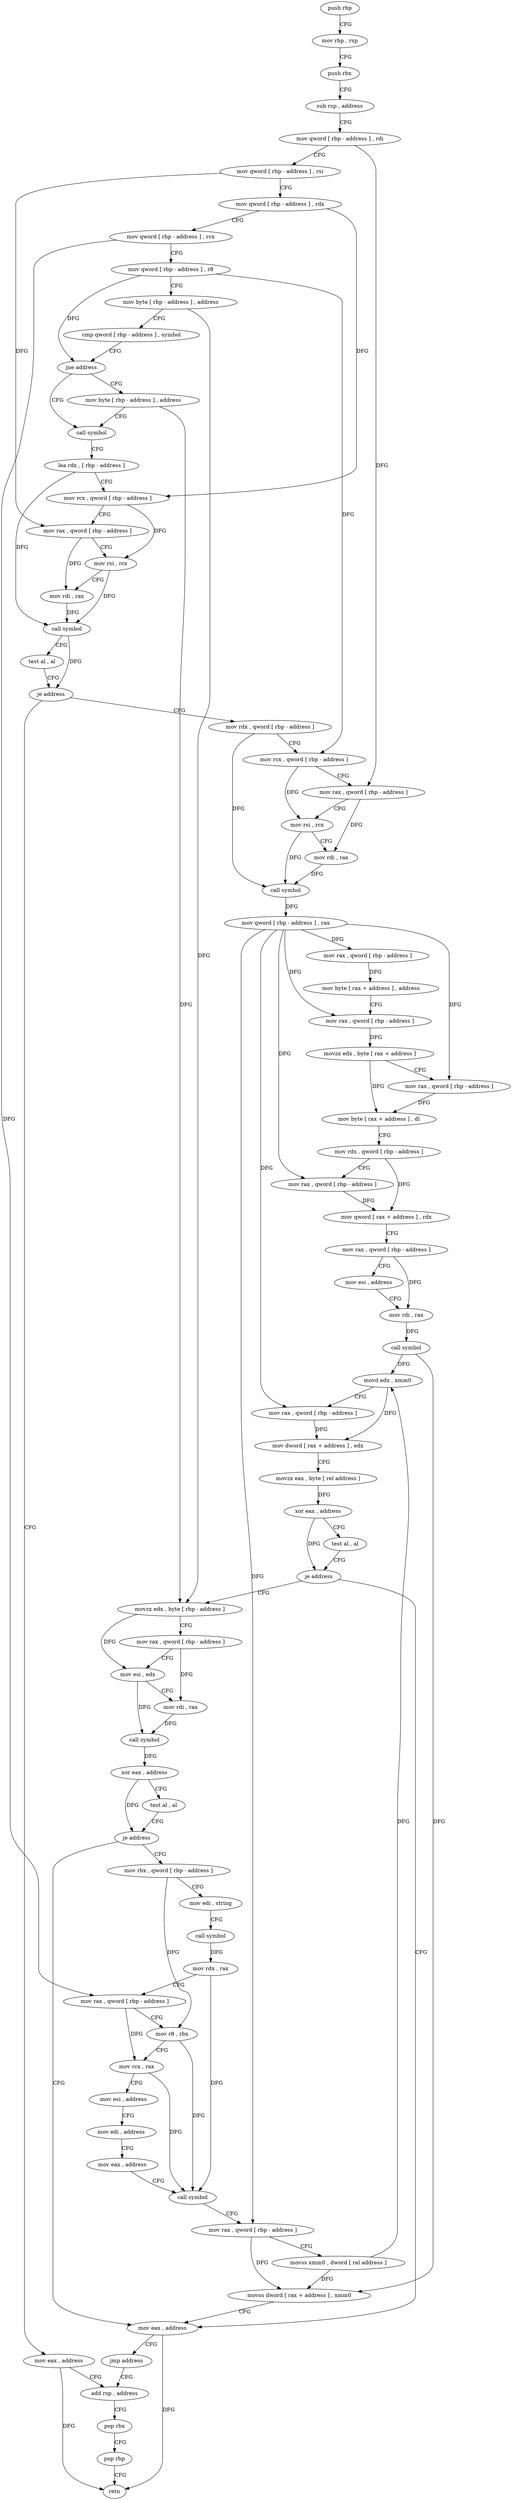 digraph "func" {
"4264845" [label = "push rbp" ]
"4264846" [label = "mov rbp , rsp" ]
"4264849" [label = "push rbx" ]
"4264850" [label = "sub rsp , address" ]
"4264854" [label = "mov qword [ rbp - address ] , rdi" ]
"4264858" [label = "mov qword [ rbp - address ] , rsi" ]
"4264862" [label = "mov qword [ rbp - address ] , rdx" ]
"4264866" [label = "mov qword [ rbp - address ] , rcx" ]
"4264870" [label = "mov qword [ rbp - address ] , r8" ]
"4264874" [label = "mov byte [ rbp - address ] , address" ]
"4264878" [label = "cmp qword [ rbp - address ] , symbol" ]
"4264886" [label = "jne address" ]
"4264892" [label = "call symbol" ]
"4264888" [label = "mov byte [ rbp - address ] , address" ]
"4264897" [label = "lea rdx , [ rbp - address ]" ]
"4264901" [label = "mov rcx , qword [ rbp - address ]" ]
"4264905" [label = "mov rax , qword [ rbp - address ]" ]
"4264909" [label = "mov rsi , rcx" ]
"4264912" [label = "mov rdi , rax" ]
"4264915" [label = "call symbol" ]
"4264920" [label = "test al , al" ]
"4264922" [label = "je address" ]
"4265128" [label = "mov eax , address" ]
"4264928" [label = "mov rdx , qword [ rbp - address ]" ]
"4265133" [label = "add rsp , address" ]
"4264932" [label = "mov rcx , qword [ rbp - address ]" ]
"4264936" [label = "mov rax , qword [ rbp - address ]" ]
"4264940" [label = "mov rsi , rcx" ]
"4264943" [label = "mov rdi , rax" ]
"4264946" [label = "call symbol" ]
"4264951" [label = "mov qword [ rbp - address ] , rax" ]
"4264955" [label = "mov rax , qword [ rbp - address ]" ]
"4264959" [label = "mov byte [ rax + address ] , address" ]
"4264963" [label = "mov rax , qword [ rbp - address ]" ]
"4264967" [label = "movzx edx , byte [ rax + address ]" ]
"4264971" [label = "mov rax , qword [ rbp - address ]" ]
"4264975" [label = "mov byte [ rax + address ] , dl" ]
"4264978" [label = "mov rdx , qword [ rbp - address ]" ]
"4264982" [label = "mov rax , qword [ rbp - address ]" ]
"4264986" [label = "mov qword [ rax + address ] , rdx" ]
"4264990" [label = "mov rax , qword [ rbp - address ]" ]
"4264994" [label = "mov esi , address" ]
"4264999" [label = "mov rdi , rax" ]
"4265002" [label = "call symbol" ]
"4265007" [label = "movd edx , xmm0" ]
"4265011" [label = "mov rax , qword [ rbp - address ]" ]
"4265015" [label = "mov dword [ rax + address ] , edx" ]
"4265018" [label = "movzx eax , byte [ rel address ]" ]
"4265025" [label = "xor eax , address" ]
"4265028" [label = "test al , al" ]
"4265030" [label = "je address" ]
"4265121" [label = "mov eax , address" ]
"4265032" [label = "movzx edx , byte [ rbp - address ]" ]
"4265126" [label = "jmp address" ]
"4265036" [label = "mov rax , qword [ rbp - address ]" ]
"4265040" [label = "mov esi , edx" ]
"4265042" [label = "mov rdi , rax" ]
"4265045" [label = "call symbol" ]
"4265050" [label = "xor eax , address" ]
"4265053" [label = "test al , al" ]
"4265055" [label = "je address" ]
"4265057" [label = "mov rbx , qword [ rbp - address ]" ]
"4265137" [label = "pop rbx" ]
"4265138" [label = "pop rbp" ]
"4265139" [label = "retn" ]
"4265061" [label = "mov edi , string" ]
"4265066" [label = "call symbol" ]
"4265071" [label = "mov rdx , rax" ]
"4265074" [label = "mov rax , qword [ rbp - address ]" ]
"4265078" [label = "mov r8 , rbx" ]
"4265081" [label = "mov rcx , rax" ]
"4265084" [label = "mov esi , address" ]
"4265089" [label = "mov edi , address" ]
"4265094" [label = "mov eax , address" ]
"4265099" [label = "call symbol" ]
"4265104" [label = "mov rax , qword [ rbp - address ]" ]
"4265108" [label = "movss xmm0 , dword [ rel address ]" ]
"4265116" [label = "movss dword [ rax + address ] , xmm0" ]
"4264845" -> "4264846" [ label = "CFG" ]
"4264846" -> "4264849" [ label = "CFG" ]
"4264849" -> "4264850" [ label = "CFG" ]
"4264850" -> "4264854" [ label = "CFG" ]
"4264854" -> "4264858" [ label = "CFG" ]
"4264854" -> "4264936" [ label = "DFG" ]
"4264858" -> "4264862" [ label = "CFG" ]
"4264858" -> "4264905" [ label = "DFG" ]
"4264862" -> "4264866" [ label = "CFG" ]
"4264862" -> "4264901" [ label = "DFG" ]
"4264866" -> "4264870" [ label = "CFG" ]
"4264866" -> "4265074" [ label = "DFG" ]
"4264870" -> "4264874" [ label = "CFG" ]
"4264870" -> "4264886" [ label = "DFG" ]
"4264870" -> "4264932" [ label = "DFG" ]
"4264874" -> "4264878" [ label = "CFG" ]
"4264874" -> "4265032" [ label = "DFG" ]
"4264878" -> "4264886" [ label = "CFG" ]
"4264886" -> "4264892" [ label = "CFG" ]
"4264886" -> "4264888" [ label = "CFG" ]
"4264892" -> "4264897" [ label = "CFG" ]
"4264888" -> "4264892" [ label = "CFG" ]
"4264888" -> "4265032" [ label = "DFG" ]
"4264897" -> "4264901" [ label = "CFG" ]
"4264897" -> "4264915" [ label = "DFG" ]
"4264901" -> "4264905" [ label = "CFG" ]
"4264901" -> "4264909" [ label = "DFG" ]
"4264905" -> "4264909" [ label = "CFG" ]
"4264905" -> "4264912" [ label = "DFG" ]
"4264909" -> "4264912" [ label = "CFG" ]
"4264909" -> "4264915" [ label = "DFG" ]
"4264912" -> "4264915" [ label = "DFG" ]
"4264915" -> "4264920" [ label = "CFG" ]
"4264915" -> "4264922" [ label = "DFG" ]
"4264920" -> "4264922" [ label = "CFG" ]
"4264922" -> "4265128" [ label = "CFG" ]
"4264922" -> "4264928" [ label = "CFG" ]
"4265128" -> "4265133" [ label = "CFG" ]
"4265128" -> "4265139" [ label = "DFG" ]
"4264928" -> "4264932" [ label = "CFG" ]
"4264928" -> "4264946" [ label = "DFG" ]
"4265133" -> "4265137" [ label = "CFG" ]
"4264932" -> "4264936" [ label = "CFG" ]
"4264932" -> "4264940" [ label = "DFG" ]
"4264936" -> "4264940" [ label = "CFG" ]
"4264936" -> "4264943" [ label = "DFG" ]
"4264940" -> "4264943" [ label = "CFG" ]
"4264940" -> "4264946" [ label = "DFG" ]
"4264943" -> "4264946" [ label = "DFG" ]
"4264946" -> "4264951" [ label = "DFG" ]
"4264951" -> "4264955" [ label = "DFG" ]
"4264951" -> "4264963" [ label = "DFG" ]
"4264951" -> "4264971" [ label = "DFG" ]
"4264951" -> "4264982" [ label = "DFG" ]
"4264951" -> "4265011" [ label = "DFG" ]
"4264951" -> "4265104" [ label = "DFG" ]
"4264955" -> "4264959" [ label = "DFG" ]
"4264959" -> "4264963" [ label = "CFG" ]
"4264963" -> "4264967" [ label = "DFG" ]
"4264967" -> "4264971" [ label = "CFG" ]
"4264967" -> "4264975" [ label = "DFG" ]
"4264971" -> "4264975" [ label = "DFG" ]
"4264975" -> "4264978" [ label = "CFG" ]
"4264978" -> "4264982" [ label = "CFG" ]
"4264978" -> "4264986" [ label = "DFG" ]
"4264982" -> "4264986" [ label = "DFG" ]
"4264986" -> "4264990" [ label = "CFG" ]
"4264990" -> "4264994" [ label = "CFG" ]
"4264990" -> "4264999" [ label = "DFG" ]
"4264994" -> "4264999" [ label = "CFG" ]
"4264999" -> "4265002" [ label = "DFG" ]
"4265002" -> "4265007" [ label = "DFG" ]
"4265002" -> "4265116" [ label = "DFG" ]
"4265007" -> "4265011" [ label = "CFG" ]
"4265007" -> "4265015" [ label = "DFG" ]
"4265011" -> "4265015" [ label = "DFG" ]
"4265015" -> "4265018" [ label = "CFG" ]
"4265018" -> "4265025" [ label = "DFG" ]
"4265025" -> "4265028" [ label = "CFG" ]
"4265025" -> "4265030" [ label = "DFG" ]
"4265028" -> "4265030" [ label = "CFG" ]
"4265030" -> "4265121" [ label = "CFG" ]
"4265030" -> "4265032" [ label = "CFG" ]
"4265121" -> "4265126" [ label = "CFG" ]
"4265121" -> "4265139" [ label = "DFG" ]
"4265032" -> "4265036" [ label = "CFG" ]
"4265032" -> "4265040" [ label = "DFG" ]
"4265126" -> "4265133" [ label = "CFG" ]
"4265036" -> "4265040" [ label = "CFG" ]
"4265036" -> "4265042" [ label = "DFG" ]
"4265040" -> "4265042" [ label = "CFG" ]
"4265040" -> "4265045" [ label = "DFG" ]
"4265042" -> "4265045" [ label = "DFG" ]
"4265045" -> "4265050" [ label = "DFG" ]
"4265050" -> "4265053" [ label = "CFG" ]
"4265050" -> "4265055" [ label = "DFG" ]
"4265053" -> "4265055" [ label = "CFG" ]
"4265055" -> "4265121" [ label = "CFG" ]
"4265055" -> "4265057" [ label = "CFG" ]
"4265057" -> "4265061" [ label = "CFG" ]
"4265057" -> "4265078" [ label = "DFG" ]
"4265137" -> "4265138" [ label = "CFG" ]
"4265138" -> "4265139" [ label = "CFG" ]
"4265061" -> "4265066" [ label = "CFG" ]
"4265066" -> "4265071" [ label = "DFG" ]
"4265071" -> "4265074" [ label = "CFG" ]
"4265071" -> "4265099" [ label = "DFG" ]
"4265074" -> "4265078" [ label = "CFG" ]
"4265074" -> "4265081" [ label = "DFG" ]
"4265078" -> "4265081" [ label = "CFG" ]
"4265078" -> "4265099" [ label = "DFG" ]
"4265081" -> "4265084" [ label = "CFG" ]
"4265081" -> "4265099" [ label = "DFG" ]
"4265084" -> "4265089" [ label = "CFG" ]
"4265089" -> "4265094" [ label = "CFG" ]
"4265094" -> "4265099" [ label = "CFG" ]
"4265099" -> "4265104" [ label = "CFG" ]
"4265104" -> "4265108" [ label = "CFG" ]
"4265104" -> "4265116" [ label = "DFG" ]
"4265108" -> "4265116" [ label = "DFG" ]
"4265108" -> "4265007" [ label = "DFG" ]
"4265116" -> "4265121" [ label = "CFG" ]
}
